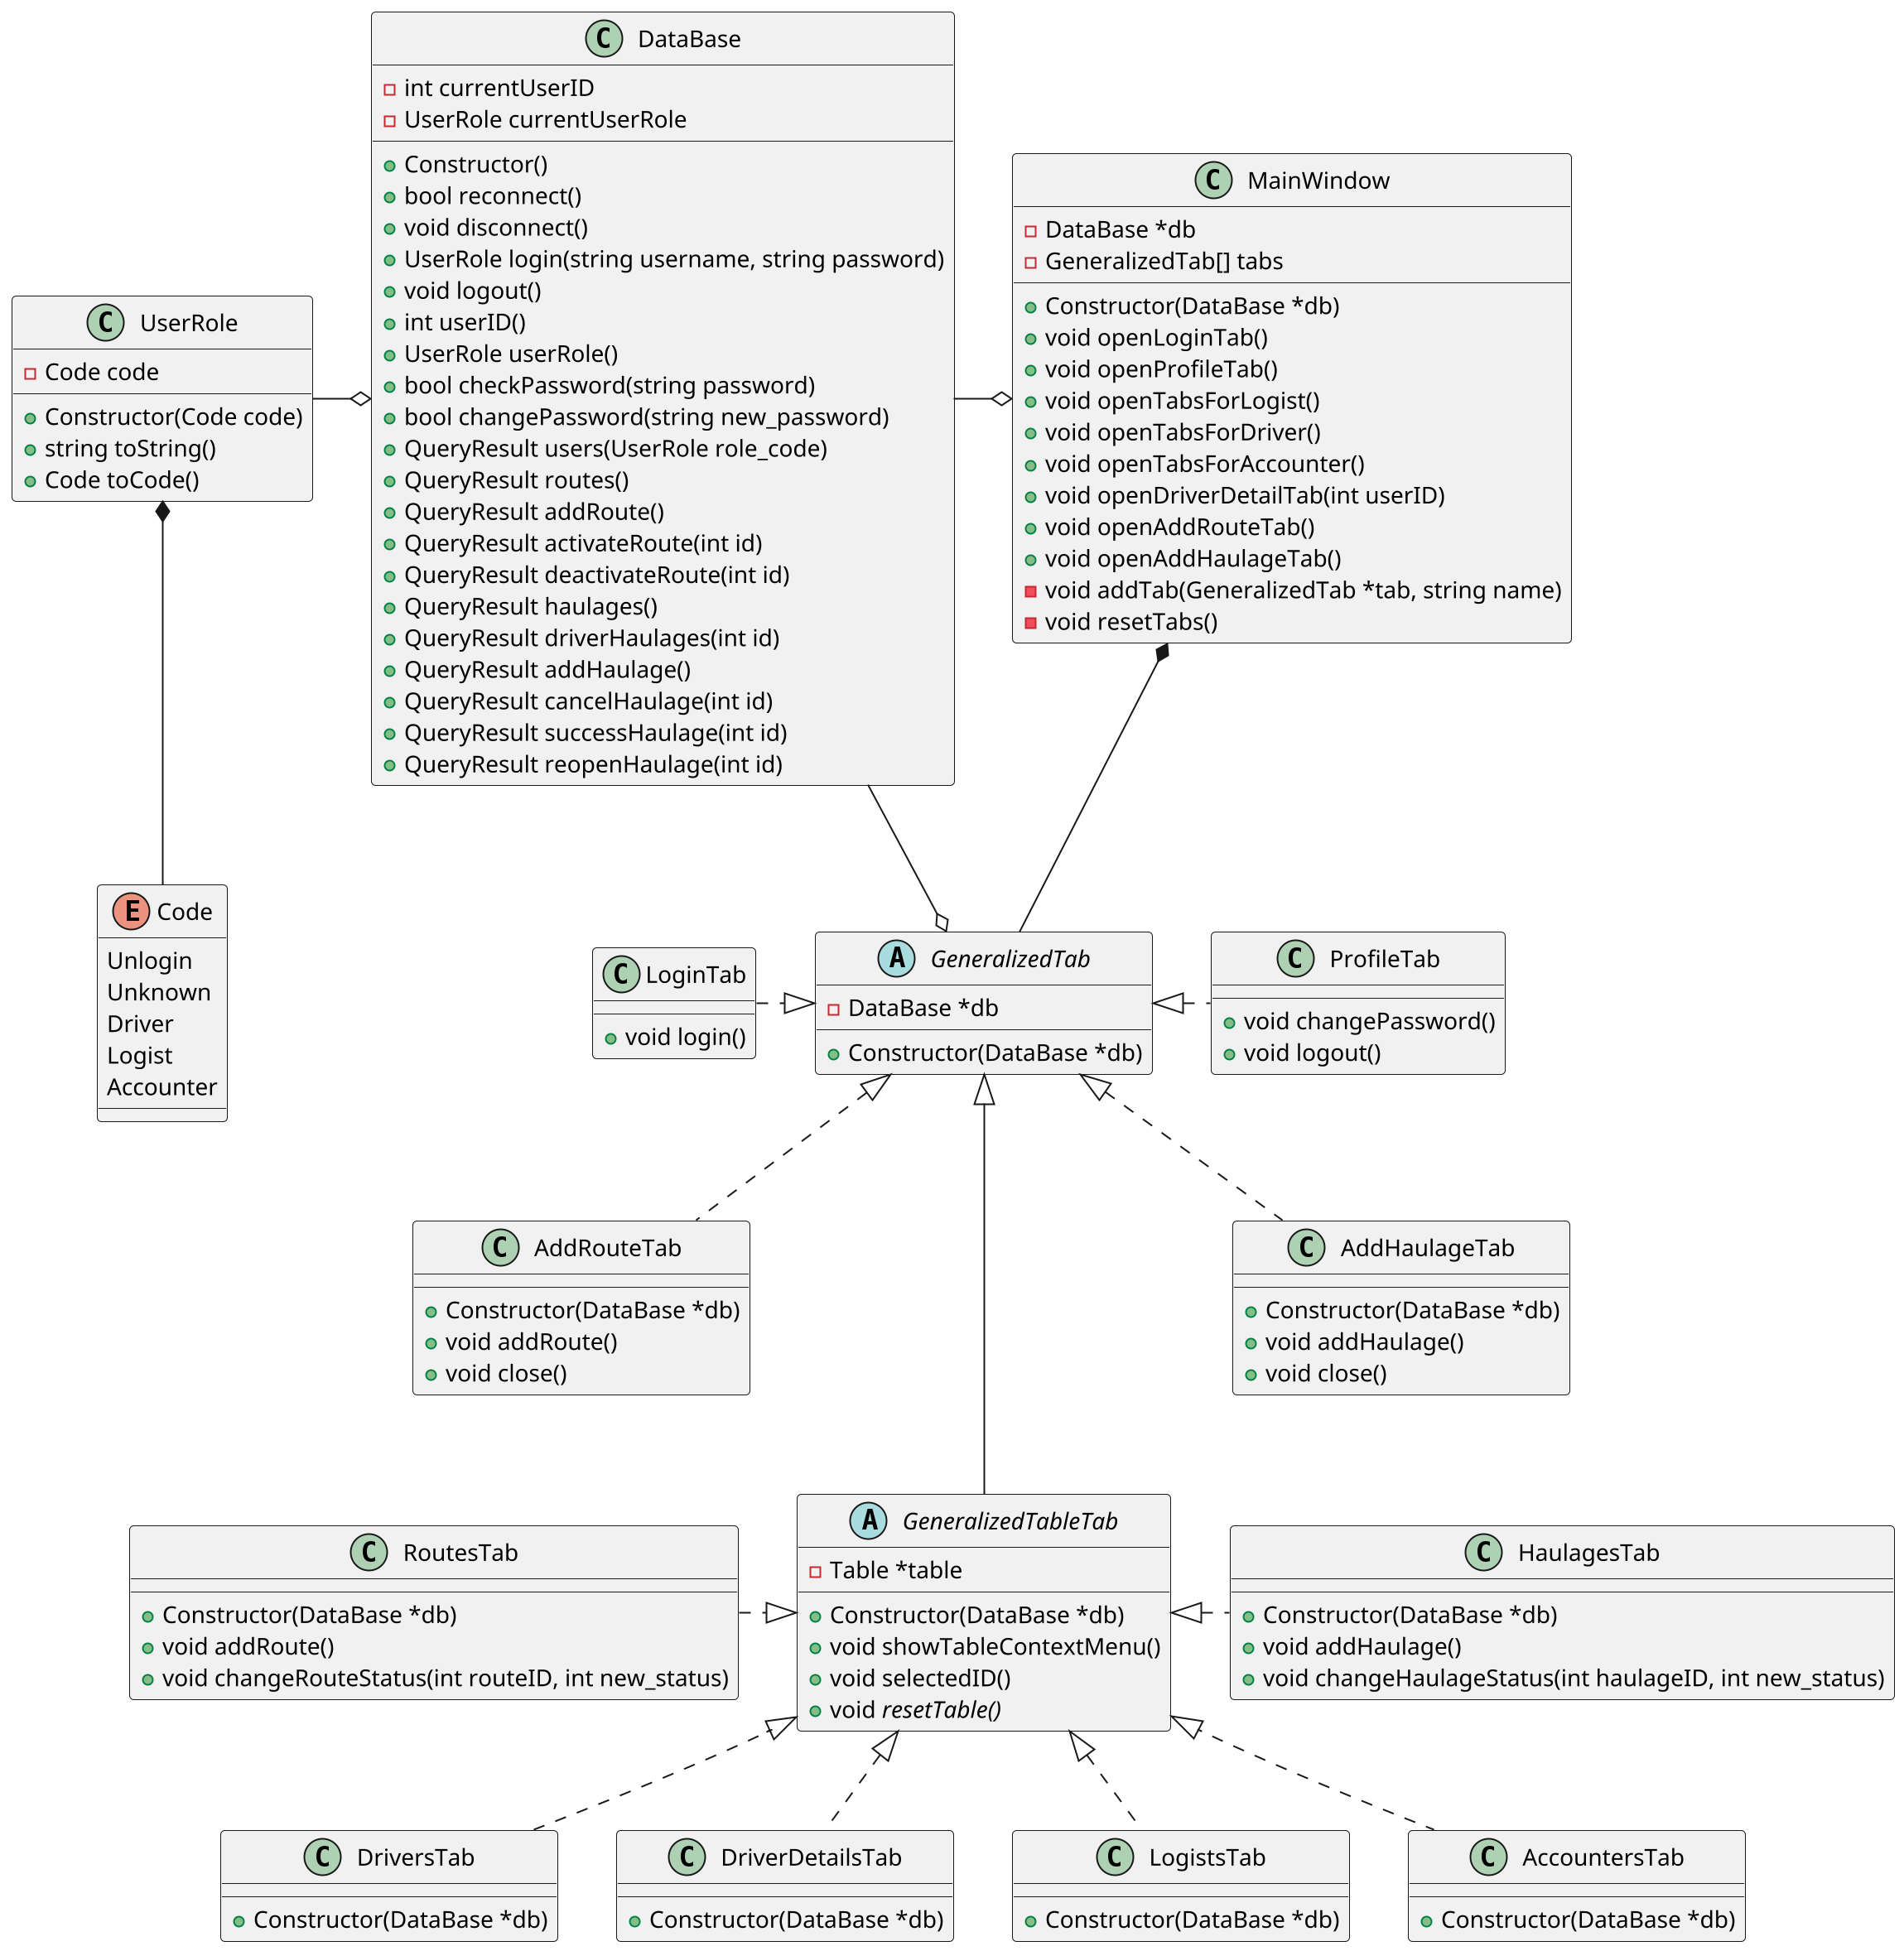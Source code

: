 @startuml

scale 2

' skinparam linetype ortho

class DataBase {
    + Constructor()
    + bool reconnect()
    + void disconnect()
    + UserRole login(string username, string password)
    + void logout()
    + int userID()
    + UserRole userRole()
    + bool checkPassword(string password)
    + bool changePassword(string new_password)
    + QueryResult users(UserRole role_code)
    + QueryResult routes()
    + QueryResult addRoute()
    + QueryResult activateRoute(int id)
    + QueryResult deactivateRoute(int id)
    + QueryResult haulages()
    + QueryResult driverHaulages(int id)
    + QueryResult addHaulage()
    + QueryResult cancelHaulage(int id)
    + QueryResult successHaulage(int id)
    + QueryResult reopenHaulage(int id)
    - int currentUserID
    - UserRole currentUserRole
}

enum Code {
    Unlogin
    Unknown
    Driver
    Logist
    Accounter
}

class UserRole {
    + Constructor(Code code)
    + string toString()
    + Code toCode()
    - Code code
}

class MainWindow {    
    + Constructor(DataBase *db)
    + void openLoginTab()
    + void openProfileTab()
    + void openTabsForLogist()
    + void openTabsForDriver()
    + void openTabsForAccounter()
    + void openDriverDetailTab(int userID)
    + void openAddRouteTab()
    + void openAddHaulageTab()
    - DataBase *db
    - GeneralizedTab[] tabs
    - void addTab(GeneralizedTab *tab, string name)
    - void resetTabs()
}

abstract class GeneralizedTab {
    - DataBase *db
    + Constructor(DataBase *db)
}

class LoginTab {
    + void login()
}

class ProfileTab {
    + void changePassword()
    + void logout()
}

abstract class GeneralizedTableTab {
    - Table *table
    + Constructor(DataBase *db)
    + void showTableContextMenu()
    + void selectedID()
    + void //resetTable()//
}

class DriversTab {
    + Constructor(DataBase *db)
}

class LogistsTab {
    + Constructor(DataBase *db)
}

class AccountersTab {
    + Constructor(DataBase *db)
}

class DriverDetailsTab {
    + Constructor(DataBase *db)
}

class RoutesTab {
    + Constructor(DataBase *db)
    + void addRoute()
    + void changeRouteStatus(int routeID, int new_status)
}

class HaulagesTab {
    + Constructor(DataBase *db)
    + void addHaulage()
    + void changeHaulageStatus(int haulageID, int new_status)
}

class AddRouteTab {
    + Constructor(DataBase *db)
    + void addRoute()
    + void close()
}

class AddHaulageTab {
    + Constructor(DataBase *db)
    + void addHaulage()
    + void close()
}

UserRole *-- Code
DataBase o-left- UserRole
MainWindow o-left- DataBase
MainWindow *-- GeneralizedTab
DataBase --o GeneralizedTab
GeneralizedTab <|.left. LoginTab
GeneralizedTab <|.right. ProfileTab
GeneralizedTab <|.. AddRouteTab
GeneralizedTab <|.. AddHaulageTab
GeneralizedTab <|--- GeneralizedTableTab
GeneralizedTableTab <|.. DriversTab
GeneralizedTableTab <|.. LogistsTab
GeneralizedTableTab <|.. AccountersTab
GeneralizedTableTab <|.. DriverDetailsTab 
GeneralizedTableTab <|.left. RoutesTab
GeneralizedTableTab <|.right. HaulagesTab

AddRouteTab -[hidden]- RoutesTab
AddHaulageTab -[hidden]- HaulagesTab

DriversTab -right[hidden]- DriverDetailsTab

@enduml
